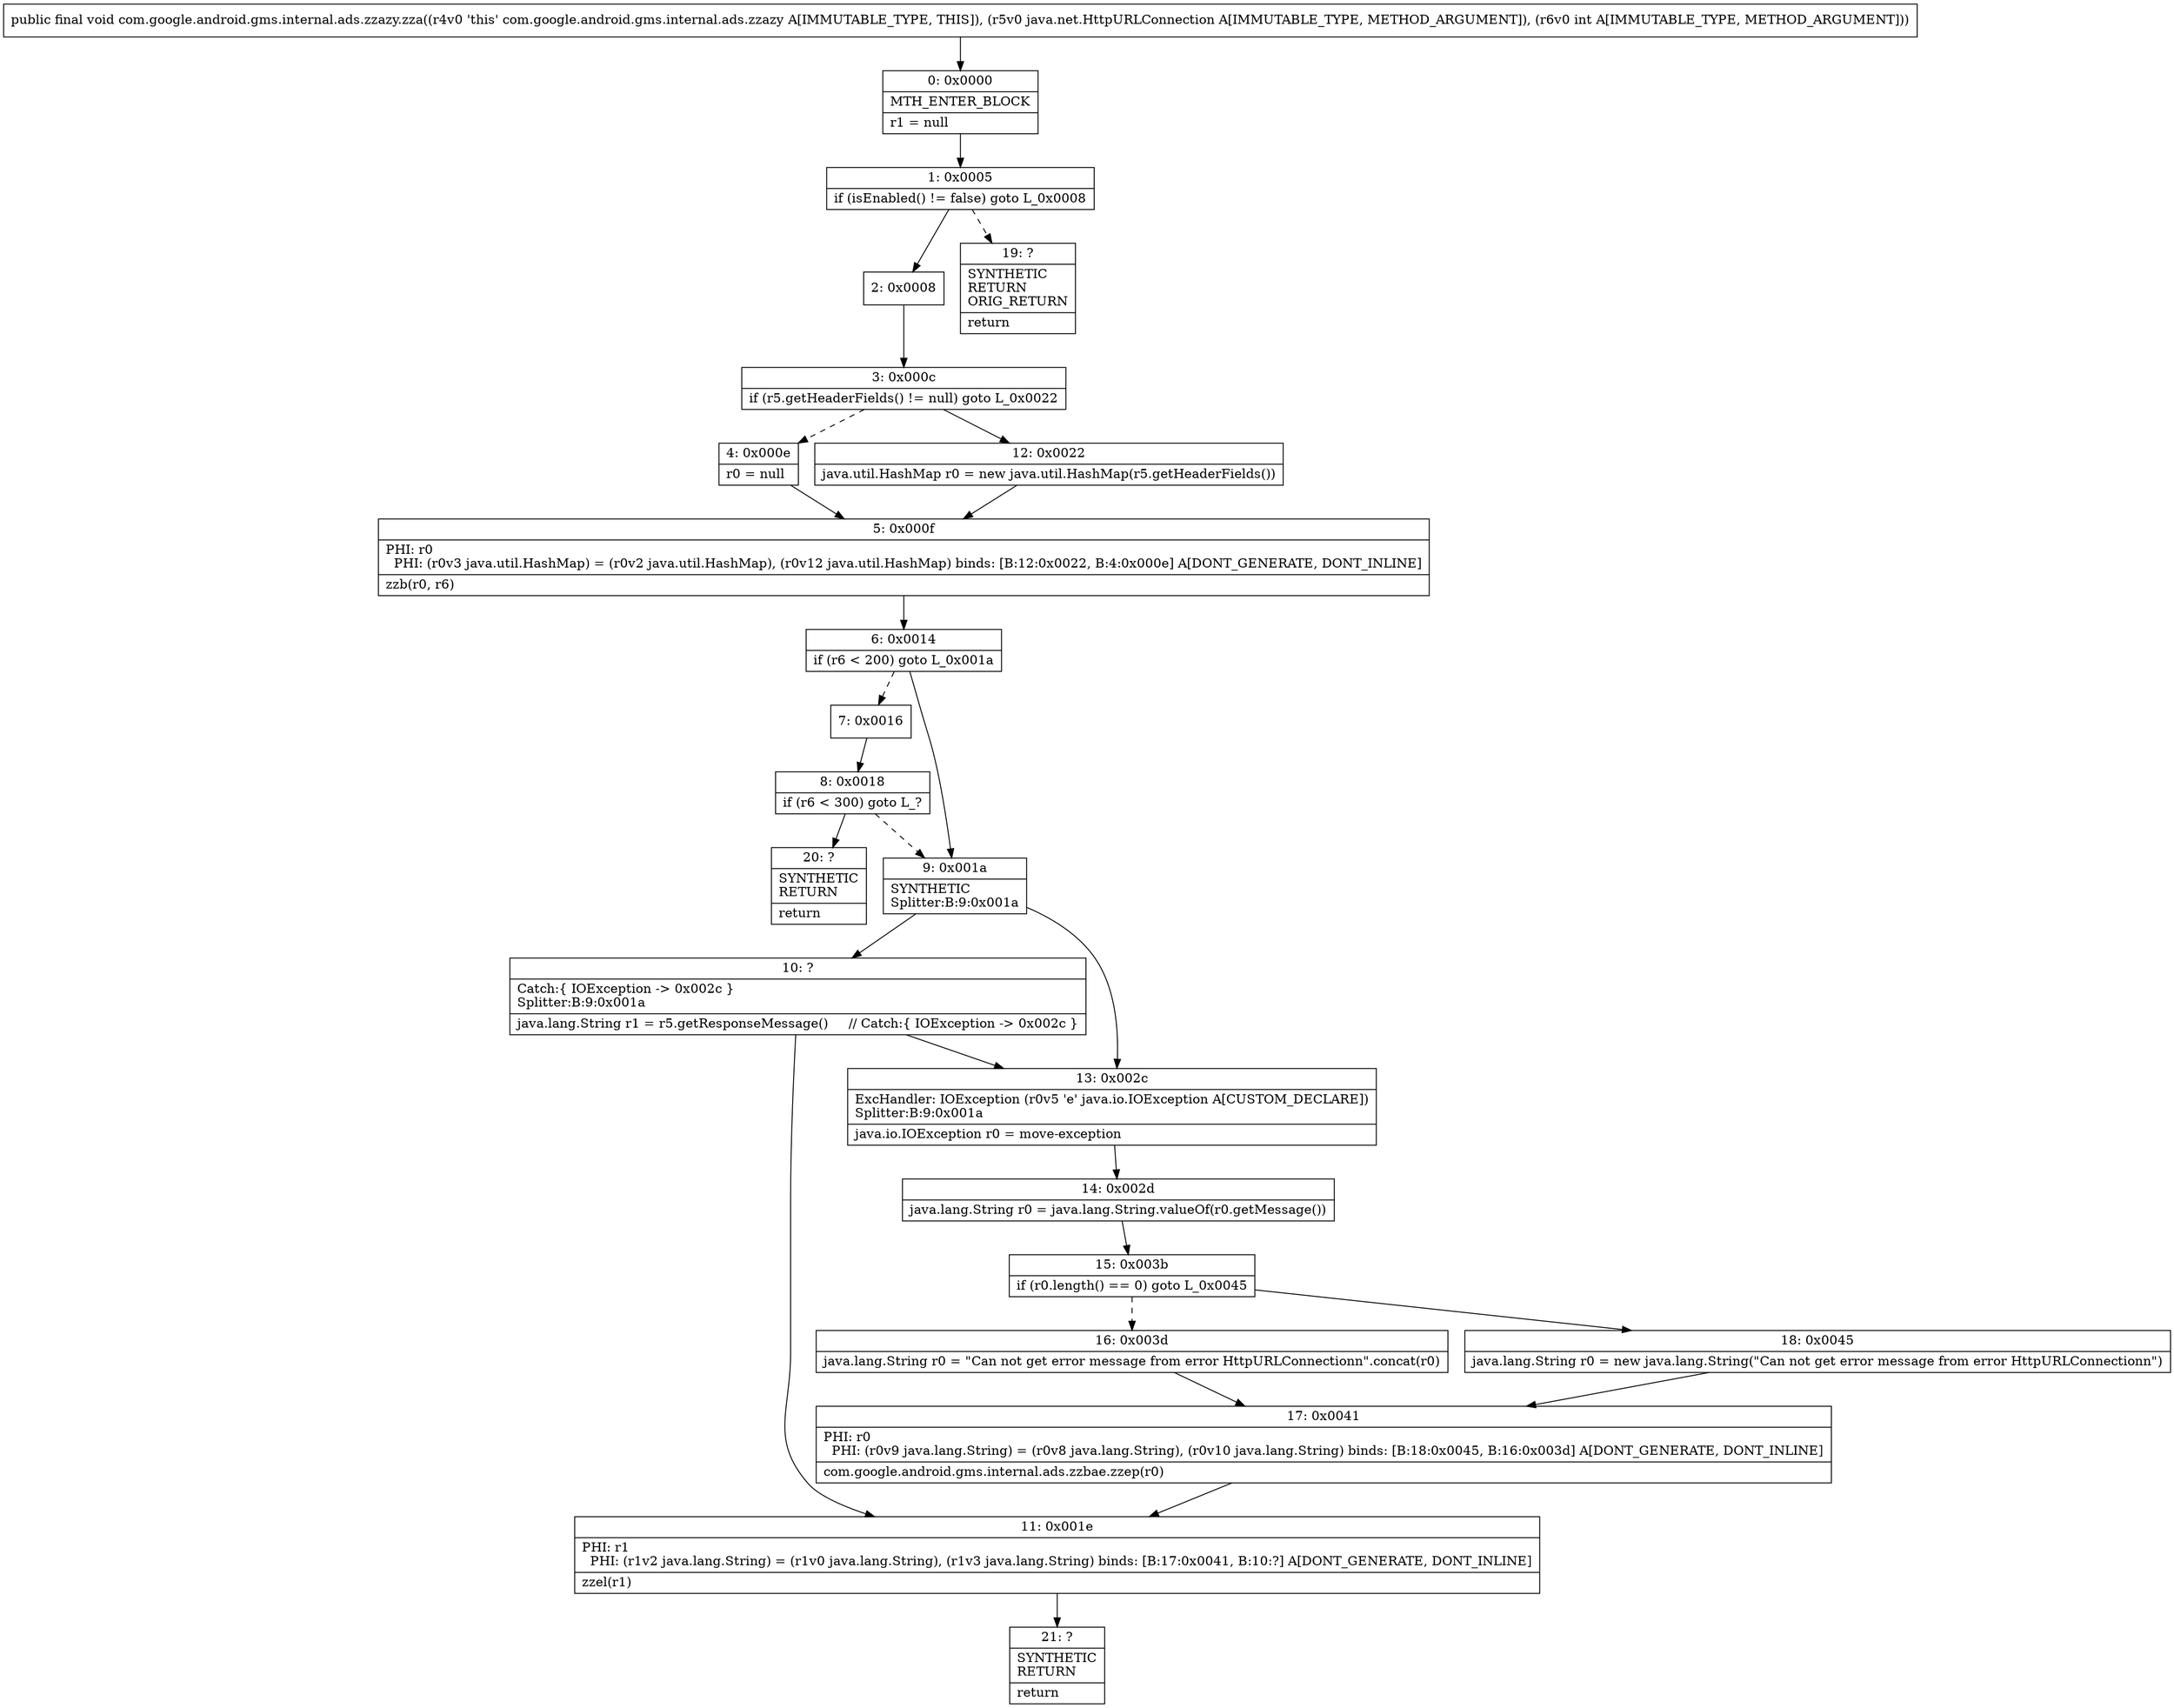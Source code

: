digraph "CFG forcom.google.android.gms.internal.ads.zzazy.zza(Ljava\/net\/HttpURLConnection;I)V" {
Node_0 [shape=record,label="{0\:\ 0x0000|MTH_ENTER_BLOCK\l|r1 = null\l}"];
Node_1 [shape=record,label="{1\:\ 0x0005|if (isEnabled() != false) goto L_0x0008\l}"];
Node_2 [shape=record,label="{2\:\ 0x0008}"];
Node_3 [shape=record,label="{3\:\ 0x000c|if (r5.getHeaderFields() != null) goto L_0x0022\l}"];
Node_4 [shape=record,label="{4\:\ 0x000e|r0 = null\l}"];
Node_5 [shape=record,label="{5\:\ 0x000f|PHI: r0 \l  PHI: (r0v3 java.util.HashMap) = (r0v2 java.util.HashMap), (r0v12 java.util.HashMap) binds: [B:12:0x0022, B:4:0x000e] A[DONT_GENERATE, DONT_INLINE]\l|zzb(r0, r6)\l}"];
Node_6 [shape=record,label="{6\:\ 0x0014|if (r6 \< 200) goto L_0x001a\l}"];
Node_7 [shape=record,label="{7\:\ 0x0016}"];
Node_8 [shape=record,label="{8\:\ 0x0018|if (r6 \< 300) goto L_?\l}"];
Node_9 [shape=record,label="{9\:\ 0x001a|SYNTHETIC\lSplitter:B:9:0x001a\l}"];
Node_10 [shape=record,label="{10\:\ ?|Catch:\{ IOException \-\> 0x002c \}\lSplitter:B:9:0x001a\l|java.lang.String r1 = r5.getResponseMessage()     \/\/ Catch:\{ IOException \-\> 0x002c \}\l}"];
Node_11 [shape=record,label="{11\:\ 0x001e|PHI: r1 \l  PHI: (r1v2 java.lang.String) = (r1v0 java.lang.String), (r1v3 java.lang.String) binds: [B:17:0x0041, B:10:?] A[DONT_GENERATE, DONT_INLINE]\l|zzel(r1)\l}"];
Node_12 [shape=record,label="{12\:\ 0x0022|java.util.HashMap r0 = new java.util.HashMap(r5.getHeaderFields())\l}"];
Node_13 [shape=record,label="{13\:\ 0x002c|ExcHandler: IOException (r0v5 'e' java.io.IOException A[CUSTOM_DECLARE])\lSplitter:B:9:0x001a\l|java.io.IOException r0 = move\-exception\l}"];
Node_14 [shape=record,label="{14\:\ 0x002d|java.lang.String r0 = java.lang.String.valueOf(r0.getMessage())\l}"];
Node_15 [shape=record,label="{15\:\ 0x003b|if (r0.length() == 0) goto L_0x0045\l}"];
Node_16 [shape=record,label="{16\:\ 0x003d|java.lang.String r0 = \"Can not get error message from error HttpURLConnectionn\".concat(r0)\l}"];
Node_17 [shape=record,label="{17\:\ 0x0041|PHI: r0 \l  PHI: (r0v9 java.lang.String) = (r0v8 java.lang.String), (r0v10 java.lang.String) binds: [B:18:0x0045, B:16:0x003d] A[DONT_GENERATE, DONT_INLINE]\l|com.google.android.gms.internal.ads.zzbae.zzep(r0)\l}"];
Node_18 [shape=record,label="{18\:\ 0x0045|java.lang.String r0 = new java.lang.String(\"Can not get error message from error HttpURLConnectionn\")\l}"];
Node_19 [shape=record,label="{19\:\ ?|SYNTHETIC\lRETURN\lORIG_RETURN\l|return\l}"];
Node_20 [shape=record,label="{20\:\ ?|SYNTHETIC\lRETURN\l|return\l}"];
Node_21 [shape=record,label="{21\:\ ?|SYNTHETIC\lRETURN\l|return\l}"];
MethodNode[shape=record,label="{public final void com.google.android.gms.internal.ads.zzazy.zza((r4v0 'this' com.google.android.gms.internal.ads.zzazy A[IMMUTABLE_TYPE, THIS]), (r5v0 java.net.HttpURLConnection A[IMMUTABLE_TYPE, METHOD_ARGUMENT]), (r6v0 int A[IMMUTABLE_TYPE, METHOD_ARGUMENT])) }"];
MethodNode -> Node_0;
Node_0 -> Node_1;
Node_1 -> Node_2;
Node_1 -> Node_19[style=dashed];
Node_2 -> Node_3;
Node_3 -> Node_4[style=dashed];
Node_3 -> Node_12;
Node_4 -> Node_5;
Node_5 -> Node_6;
Node_6 -> Node_7[style=dashed];
Node_6 -> Node_9;
Node_7 -> Node_8;
Node_8 -> Node_9[style=dashed];
Node_8 -> Node_20;
Node_9 -> Node_10;
Node_9 -> Node_13;
Node_10 -> Node_13;
Node_10 -> Node_11;
Node_11 -> Node_21;
Node_12 -> Node_5;
Node_13 -> Node_14;
Node_14 -> Node_15;
Node_15 -> Node_16[style=dashed];
Node_15 -> Node_18;
Node_16 -> Node_17;
Node_17 -> Node_11;
Node_18 -> Node_17;
}

